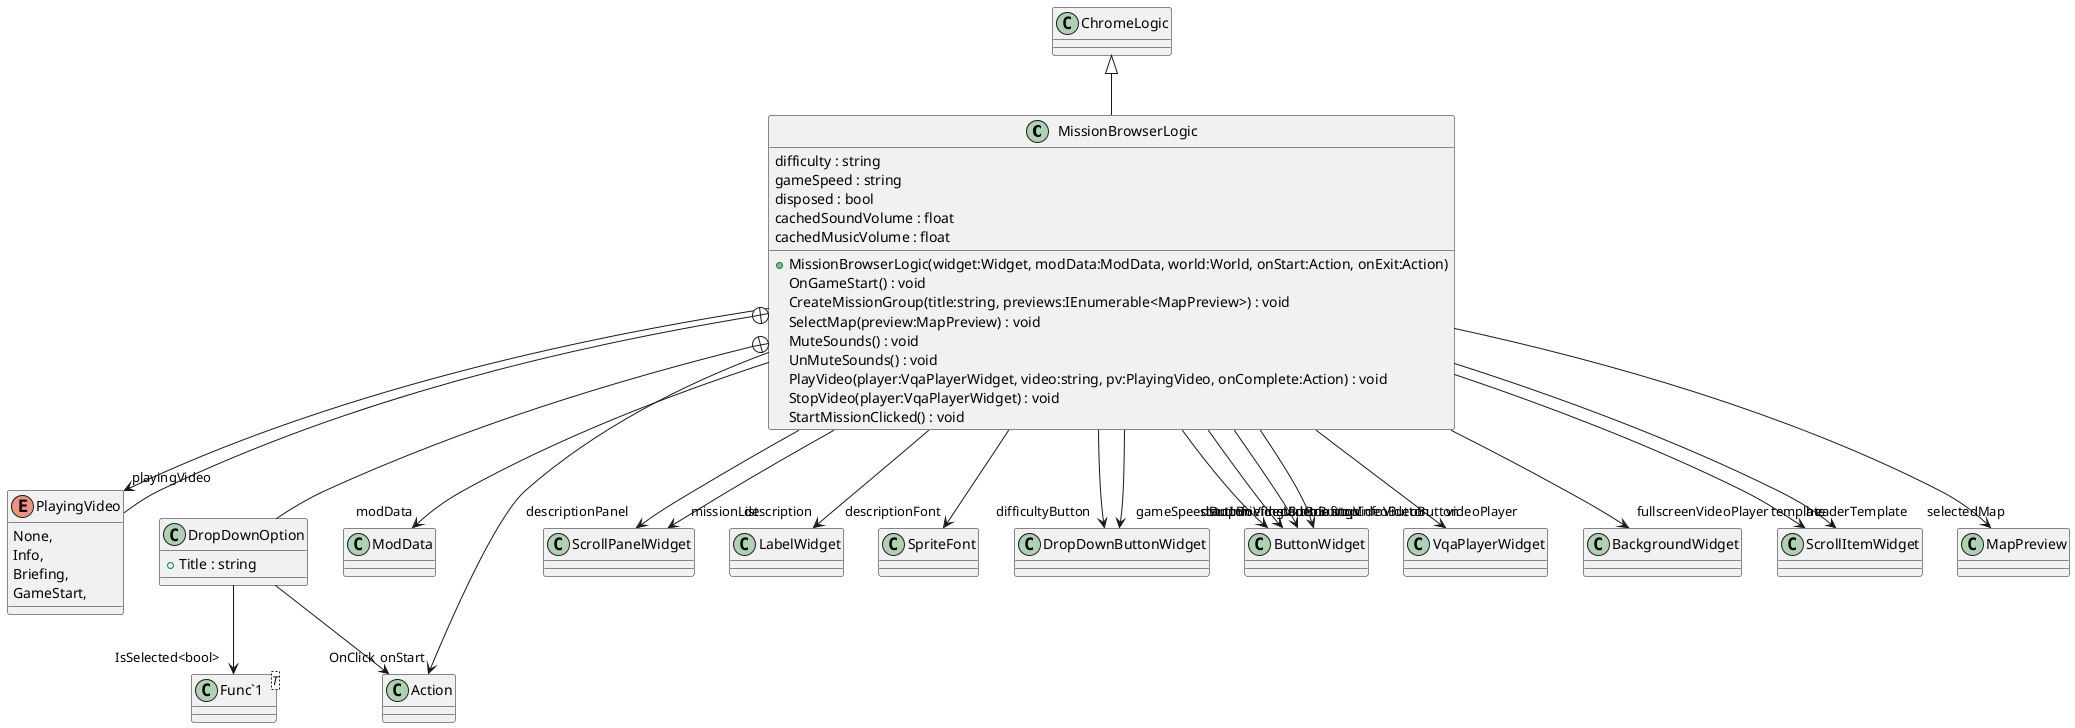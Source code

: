 @startuml
class MissionBrowserLogic {
    difficulty : string
    gameSpeed : string
    + MissionBrowserLogic(widget:Widget, modData:ModData, world:World, onStart:Action, onExit:Action)
    OnGameStart() : void
    disposed : bool
    CreateMissionGroup(title:string, previews:IEnumerable<MapPreview>) : void
    SelectMap(preview:MapPreview) : void
    cachedSoundVolume : float
    cachedMusicVolume : float
    MuteSounds() : void
    UnMuteSounds() : void
    PlayVideo(player:VqaPlayerWidget, video:string, pv:PlayingVideo, onComplete:Action) : void
    StopVideo(player:VqaPlayerWidget) : void
    StartMissionClicked() : void
}
enum PlayingVideo {
    None,
    Info,
    Briefing,
    GameStart,
}
class DropDownOption {
    + Title : string
}
class "Func`1"<T> {
}
ChromeLogic <|-- MissionBrowserLogic
MissionBrowserLogic --> "modData" ModData
MissionBrowserLogic --> "onStart" Action
MissionBrowserLogic --> "descriptionPanel" ScrollPanelWidget
MissionBrowserLogic --> "description" LabelWidget
MissionBrowserLogic --> "descriptionFont" SpriteFont
MissionBrowserLogic --> "difficultyButton" DropDownButtonWidget
MissionBrowserLogic --> "gameSpeedButton" DropDownButtonWidget
MissionBrowserLogic --> "startBriefingVideoButton" ButtonWidget
MissionBrowserLogic --> "stopBriefingVideoButton" ButtonWidget
MissionBrowserLogic --> "startInfoVideoButton" ButtonWidget
MissionBrowserLogic --> "stopInfoVideoButton" ButtonWidget
MissionBrowserLogic --> "videoPlayer" VqaPlayerWidget
MissionBrowserLogic --> "fullscreenVideoPlayer" BackgroundWidget
MissionBrowserLogic --> "missionList" ScrollPanelWidget
MissionBrowserLogic --> "headerTemplate" ScrollItemWidget
MissionBrowserLogic --> "template" ScrollItemWidget
MissionBrowserLogic --> "selectedMap" MapPreview
MissionBrowserLogic --> "playingVideo" PlayingVideo
MissionBrowserLogic +-- PlayingVideo
MissionBrowserLogic +-- DropDownOption
DropDownOption --> "IsSelected<bool>" "Func`1"
DropDownOption --> "OnClick" Action
@enduml
